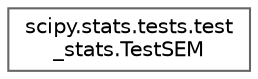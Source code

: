 digraph "Graphical Class Hierarchy"
{
 // LATEX_PDF_SIZE
  bgcolor="transparent";
  edge [fontname=Helvetica,fontsize=10,labelfontname=Helvetica,labelfontsize=10];
  node [fontname=Helvetica,fontsize=10,shape=box,height=0.2,width=0.4];
  rankdir="LR";
  Node0 [id="Node000000",label="scipy.stats.tests.test\l_stats.TestSEM",height=0.2,width=0.4,color="grey40", fillcolor="white", style="filled",URL="$d7/dc0/classscipy_1_1stats_1_1tests_1_1test__stats_1_1TestSEM.html",tooltip=" "];
}
